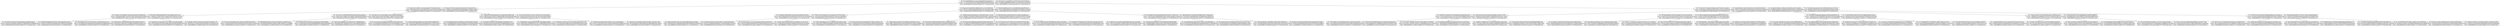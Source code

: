 digraph G{
graph [compound=true, labelloc="b"];
Nodo0[shape=none label=<<table cellspacing="0" border="0" cellborder="1"><tr><td>DPI: 30f7d2aeb64686ffa00281a79c1316c2e240afcdc9f86e88373465e3d48ecacc<br/>Correo: 6c0714d49a86793dbf39dd1d24b4fdc6254fff886eb13ae85e8fb6ad665115f7<br/>Password: 11c7747be1520048118ac2cd3fa4096b55f1ddc55a84d93b9a655e00d26ee072<br/>Nombre: df3afc3b51a8de4aa7a9c3b17fa11babd4d3a47fc90917a4971b1919eac69c5b<br/>Cuenta: a193b59e5fb6f3f4c2f74a3c59fcecc2b24e8eb277f11715706cd34db37d0a18<br/></td><td>DPI: 6c8e1db240e57153c1b0e66f8f6ae23142596de63b2281be03e07f2942fb9e4c<br/>Correo: eddd1ade70c75fe998d54036072655bacc3c172c49971b259645182d5c9c80e0<br/>Password: 18856ff8f5ee826fcdfdf86fa5aa89fb07933e4016fa21abe23214d4be559c32<br/>Nombre: 86e943a3343c8883f12322e0185c5cd013ca9241e90f91165f327dc07687385f<br/>Cuenta: a193b59e5fb6f3f4c2f74a3c59fcecc2b24e8eb277f11715706cd34db37d0a18<br/></td></tr></table>
	>];
	Nodo1[shape=none label=<<table cellspacing="0" border="0" cellborder="1"><tr><td>DPI: d5ab226555da13343ffbb77312601f1526e930346c86351f497f9ae0931a7635<br/>Correo: 9399255aae81798c4288710bd2cfa68a6388ffc621577876afb5bb91bb600018<br/>Password: bf2b23b3be62de4c370cde719c61ff4551b333ea1b2ed0d4d123233db7ad85d0<br/>Nombre: 70e73d72930bba76d439ad2888cdde42aa9e58b6a3db1134723645010054fe4b<br/>Cuenta: a193b59e5fb6f3f4c2f74a3c59fcecc2b24e8eb277f11715706cd34db37d0a18<br/></td><td>DPI: 83fe2c3c7bfcb87456b2ac82e91489baaf1cff1fa494185a99a50abed340f821<br/>Correo: 568398e0c176778bc437f9b8a3cf91ec646e6ab5aa6b15179f40ed261ccc6892<br/>Password: 430639e7eb2f1cb3d89f0d7c855e4d2e8e9b40bd8fec76cabdfde27b4adafad8<br/>Nombre: dd82bd82b4dbabe7e378e6e67f0ecf146a49a0880689717f21fdfa057ce6cdc6<br/>Cuenta: a193b59e5fb6f3f4c2f74a3c59fcecc2b24e8eb277f11715706cd34db37d0a18<br/></td></tr></table>
	>];
	Nodo0->Nodo1;
Nodo2[shape=none label=<<table cellspacing="0" border="0" cellborder="1"><tr><td>DPI: a5b433b37e176574955dddadce018eca2cdd7059a199366347fd6c3fde035b00<br/>Correo: 20a049870248a4a9abdc6f5c317f5436d44a5835dcbd19ea019368286ef18aef<br/>Password: accc85b4e6ac8ce300f0715c6a39dc3c7248891275bac817a9ef574eea3e19d9<br/>Nombre: f8385039967f1f5458361730ab31c04b1a795a9c0f8609859b8548151f4dffca<br/>Cuenta: a193b59e5fb6f3f4c2f74a3c59fcecc2b24e8eb277f11715706cd34db37d0a18<br/></td><td>DPI: 8ff1b374b963a36f94b25a996a9b0fee2d335f1b57af46f2bec944fccee4190e<br/>Correo: 03243b2851812dbabb8839d640b2374b42788a8dd6cffa5be24951571b0c17d1<br/>Password: 27969f8472e11e8d38e71a948e7ca458b48b1ca4a8c2cb0da54e6287c8a4340c<br/>Nombre: 03551396b85c5b43bc0270ba2307a4706657e7b3cc2cf7decac91ce25710f757<br/>Cuenta: a193b59e5fb6f3f4c2f74a3c59fcecc2b24e8eb277f11715706cd34db37d0a18<br/></td></tr></table>
	>];
	Nodo1->Nodo2;
Nodo3[shape=none label=<<table cellspacing="0" border="0" cellborder="1"><tr><td>DPI: 42fc6c3f80bf0345d1ce8e2437168c6344d2528e9f4ac3b4edddbadae2d43724<br/>Correo: a83bc141b1b171f4abd58b7376e1a885afd06cf63ece19be3b3ef2729e69cee1<br/>Password: e159eac9349b1bc8d35dad00316b9bde121c454f985600ff71b3eb5fd0668092<br/>Nombre: 683af04f4121cb5a362dcbd42548945ec8a504c89ab3d16c05b21ab7b07a62df<br/>Cuenta: a193b59e5fb6f3f4c2f74a3c59fcecc2b24e8eb277f11715706cd34db37d0a18<br/></td><td>DPI: 05841bdf65f768bc69f87f54bc85e550d32c22b5991c3301a1f9a341eb3ac79c<br/>Correo: a78e6bef7b1b0ed994bfb1b8c6cb157bd5144261b066fddfba597c897f4239ff<br/>Password: 09cf314ea149145d0383562c648499f4fd14a4677d4f15b31e52854ee48aedf3<br/>Nombre: cd24e30bf7e22a1a5ebce481116d6580e25040a251f4c8239faf3e2a5dd85b58<br/>Cuenta: a193b59e5fb6f3f4c2f74a3c59fcecc2b24e8eb277f11715706cd34db37d0a18<br/></td></tr></table>
	>];
	Nodo2->Nodo3;
Nodo4[shape=none label=<<table cellspacing="0" border="0" cellborder="1"><tr><td>DPI: 8f3ae42b9ab90eaa26e7d2544781ce8763aca8077443e6f903b56420622513fe<br/>Correo: c46e7444bbd8467eb404a6749c3be16854f1134d5e920d37d0abdd4a2f5ebc28<br/>Password: 9e5e05ef08ce190acaeefb294248031e43aba6284a64da32f7ccbf044ab9e4d4<br/>Nombre: 9ca3e20d20064c36757cfc48801de495503e0a83e036d61520f249890311e4e5<br/>Cuenta: a193b59e5fb6f3f4c2f74a3c59fcecc2b24e8eb277f11715706cd34db37d0a18<br/></td><td>DPI: 68b24f6579d5677e7b4330ade0bf43e66d1fbb1ff0a5200dbbd061c540eb51e3<br/>Correo: 9eecf4b801d8b287d3e8a74b60861abfbd6a542083cbd3bf90798b4a9cf7709a<br/>Password: dd27bc0daa97ca2b082ed2d3977ece7df30bc1db709b9abe2b8eac5902e7e225<br/>Nombre: 8fe60479b0a3ee7466b1c9e11a06ab4ff62f0e409f20c282d71d61e5eb054e43<br/>Cuenta: a193b59e5fb6f3f4c2f74a3c59fcecc2b24e8eb277f11715706cd34db37d0a18<br/></td></tr></table>
	>];
	Nodo2->Nodo4;
Nodo5[shape=none label=<<table cellspacing="0" border="0" cellborder="1"><tr><td>DPI: 38342695a81d733725558ababb5fa76b7e729943f712315a1ef55042a6a369ff<br/>Correo: 92f33b0522fa42b7999453b62b1e1691db144c62d0b16bfe0d504e9ebbb8d01c<br/>Password: ff91af13b6f28e016516e1f262d13d2881c68235473aa180e74ddccf39e6136d<br/>Nombre: 593e1af32f0d14558561b0a07cf0e9980b6affbe8cf4b9657d949aafb5354c5f<br/>Cuenta: a193b59e5fb6f3f4c2f74a3c59fcecc2b24e8eb277f11715706cd34db37d0a18<br/></td><td>DPI: 8eeae9630467c75f05ecfe716e4dcb0a1ae44f1bd746195a28c3f91fac31138b<br/>Correo: 7ef255aff09ccabf7092a2e637fda2422e34ab335f8b27a4b3889801fc9c72a5<br/>Password: f9f7ad5d11ae1317b56a8c3dc12d6a8c2fdab65f33c70a17c5bf4183922134f7<br/>Nombre: 8d0ddc2e6f6cd08a1113b2e69ddf4c8c1ac28a1dbf22f9d43d72fb59a2fef10d<br/>Cuenta: a193b59e5fb6f3f4c2f74a3c59fcecc2b24e8eb277f11715706cd34db37d0a18<br/></td></tr></table>
	>];
	Nodo2->Nodo5;
Nodo6[shape=none label=<<table cellspacing="0" border="0" cellborder="1"><tr><td>DPI: 222a87e5ab51f4a71849cadf5bff0fb1f0f4b3cdddc905338003124a588e10c7<br/>Correo: 7e835772f4a11c78db0c650e1e2ae632c90a30cbc35f230cb8df54964ba305f0<br/>Password: 3e04be435363ece9ad89302acbb5114090ed7c79bd5c086e248247dd99b8e31a<br/>Nombre: f9b8436d70611ac7d8ff39caa1780aff58ff5266169a8b925b9ef53b00b73b16<br/>Cuenta: a193b59e5fb6f3f4c2f74a3c59fcecc2b24e8eb277f11715706cd34db37d0a18<br/></td><td>DPI: 32580170631c91bc2341ed43cf72fabcee79872d217f423b43bc6542bd9b84fd<br/>Correo: b7ba93f5f8747aec71b51ef5a7efdf4e84ae4708bc4b483c08d1d3d8ec698527<br/>Password: dfe697103648544742d832c8db79294fbc7124f45fd72263814c7d561c660f80<br/>Nombre: fd37f6212bb012950da30f71ad05e8daff7adc60909a5372e3ef9db21a32f980<br/>Cuenta: a193b59e5fb6f3f4c2f74a3c59fcecc2b24e8eb277f11715706cd34db37d0a18<br/></td></tr></table>
	>];
	Nodo1->Nodo6;
Nodo7[shape=none label=<<table cellspacing="0" border="0" cellborder="1"><tr><td>DPI: 24bae93cccee28da42cdfd867452d3a700304c08a1a658665badeb6818595f54<br/>Correo: 0a112d2677b124e63763de24ed6814a3f92d741540be4b28575adec1ae3b0dae<br/>Password: 705c98df3923eb5f0b7bc9097e3c9dbbdc61f82a14242c93ac369f777d222487<br/>Nombre: d6f1638e5280559a10eb071a47de2e174f786d99c5236a755a9610fc7b7b0af9<br/>Cuenta: a193b59e5fb6f3f4c2f74a3c59fcecc2b24e8eb277f11715706cd34db37d0a18<br/></td><td>DPI: ddf99eebf9894297bdbc33031bb33a23438a259bf8e807215a89eda6d841d7ce<br/>Correo: 46eb16b65acd87ff43e810e7c35308a179cb10b0e77f40ed5e0a89712f758b48<br/>Password: 308e4065abef8786b6dc80519d30f2e12516988e57fad6ce8c3111be3099d6bb<br/>Nombre: 5e56e1478ca0d37517eb7386a819908849678312a7fdbd447220add36499d533<br/>Cuenta: a193b59e5fb6f3f4c2f74a3c59fcecc2b24e8eb277f11715706cd34db37d0a18<br/></td></tr></table>
	>];
	Nodo6->Nodo7;
Nodo8[shape=none label=<<table cellspacing="0" border="0" cellborder="1"><tr><td>DPI: ff00adab9fe159b36f26e56944bfac7ce23741f85a0f28a72f694cbde386609b<br/>Correo: 500119662937061974cf267014f2c8ad38fafbd0da4447f35c4855b6088b18ac<br/>Password: c7e62ddeddd8dacf176f49767e97f5883566f664dbb5acdbec8dc2049d87e6bf<br/>Nombre: b64d63017463e6d7fce30fbaf8b4b05992bcb2faf67a71bf1f6dbecd9916f7d8<br/>Cuenta: a193b59e5fb6f3f4c2f74a3c59fcecc2b24e8eb277f11715706cd34db37d0a18<br/></td><td>DPI: ed70f9e7d44e41cad0dca85dc1b1675923fd0a16439132c3d8998182f9ae9677<br/>Correo: 30df71d005905936ff8625f1da0047db5885b4e7926177bbb9bd839fd082a60e<br/>Password: 804afb58468b4454d7759bcb4d3b47ea42a3c27484228bfa4964e4282893312e<br/>Nombre: ded4fca43ea02aee9e1df48df836a8931af712a9c6619823be165bc10bfc174e<br/>Cuenta: a193b59e5fb6f3f4c2f74a3c59fcecc2b24e8eb277f11715706cd34db37d0a18<br/></td></tr></table>
	>];
	Nodo6->Nodo8;
Nodo9[shape=none label=<<table cellspacing="0" border="0" cellborder="1"><tr><td>DPI: d80cc1fc2c1947fe124f3360359d818dc69c993b61fa07f7b957dd66a25472e6<br/>Correo: f5210e5a0d4ed93fa227f29df84d6a45e780e5f531ab2f0e075640ea78f18e34<br/>Password: 01758149eb60b9f26eae183f92d9ae70cbcf7b2567bd19496f8a0fee778714c8<br/>Nombre: 69444790578b416124c88bf4ac540ee0b8371ac7c9037c647bf49583e5385661<br/>Cuenta: a193b59e5fb6f3f4c2f74a3c59fcecc2b24e8eb277f11715706cd34db37d0a18<br/></td><td>DPI: 1b4da8905c0e0e9f714ba250d9dcac0841e4ad92d8813483192adb486bb41961<br/>Correo: 43fbe7e7bd0858ffdc686cff8c39c5cdca1232e5e7406974567fd90bf73c402c<br/>Password: aea9709246137a78906c9d2536b71490de86b28ba34d1107566791e30e32236c<br/>Nombre: aca6b4fa475bfa85788aa98ca7effef391909fc383492d5215c0e27427636240<br/>Cuenta: a193b59e5fb6f3f4c2f74a3c59fcecc2b24e8eb277f11715706cd34db37d0a18<br/></td></tr></table>
	>];
	Nodo6->Nodo9;
Nodo10[shape=none label=<<table cellspacing="0" border="0" cellborder="1"><tr><td>DPI: 73fedabad1ac956f10b382618a5ec4c6f712597e9e795abc868955b9c5792942<br/>Correo: 11b2dd95513baca458cd4bc6959a5ebeaa97c44fdfbc55623118658bb2d46a47<br/>Password: 6db924a8307ae27e1530265a763245969633ddfb2a106cc96ffaa40cbdd5fa80<br/>Nombre: c898e802fa0886ded2050de15e1aeeb979be463a63ba658d771b932640261728<br/>Cuenta: a193b59e5fb6f3f4c2f74a3c59fcecc2b24e8eb277f11715706cd34db37d0a18<br/></td><td>DPI: 1f7700c79c2d9e0c82f1ef8a37a0a04055caeabf91c230418e63c92bc0069b6d<br/>Correo: 983c64de7f77a97c63d4a2cd51c515b67c713f754fb013217403e364166a3456<br/>Password: 0e2de00d578f54aa042f33b61c35ec7e5ffac2793a0a08d0813fa875fd940a00<br/>Nombre: 013504b48597fc03027f8a320af50adb7120d828112aabaa2bfdf01787ee9f57<br/>Cuenta: a193b59e5fb6f3f4c2f74a3c59fcecc2b24e8eb277f11715706cd34db37d0a18<br/></td></tr></table>
	>];
	Nodo1->Nodo10;
Nodo11[shape=none label=<<table cellspacing="0" border="0" cellborder="1"><tr><td>DPI: 883cdb19fb64e694c8ba50e50a43bff2d26761476a69a06078dede7dc9b64596<br/>Correo: 01555b0358e419ef5e091c2b929ad6804b9432280ee26ab3e602c8104ad26461<br/>Password: b21b8888fdf26e67008754a2bc1e45c89483da2715aa762044b6b102368a3220<br/>Nombre: b886b8c298885a000118ffefd6ab3e9da7048f948ba2b2e55f137889d9cf8727<br/>Cuenta: a193b59e5fb6f3f4c2f74a3c59fcecc2b24e8eb277f11715706cd34db37d0a18<br/></td><td>DPI: a39e8396436b6eddf524563e27f8bc5e9ffc0e8fbb705ab6f5fdbeafb127f291<br/>Correo: 4027f14586617c1ad4b87de0e1a3d20fed9dad911d5e59482f781f10de1ec7a5<br/>Password: 6f0a1f094598c43e7ec23cb784e03a5297c502abdfc6fa1e9f396f74ca190d14<br/>Nombre: 6af35f4b45a7fcb388584973df2a017c996bc677afb64402f69bc082edabd92b<br/>Cuenta: a193b59e5fb6f3f4c2f74a3c59fcecc2b24e8eb277f11715706cd34db37d0a18<br/></td></tr></table>
	>];
	Nodo10->Nodo11;
Nodo12[shape=none label=<<table cellspacing="0" border="0" cellborder="1"><tr><td>DPI: 296c0fe9e29b8b50cca5ab296d2dd38afc861af5b973d9dda906428e20984a80<br/>Correo: 4794d98b925c3179f5298e09b8f9c8c08ec625a7d0cfae31bff5deaf23446bb8<br/>Password: 662d0a31abf1f222adaba8f04a759ec751b0717429d823df9dec81053f487343<br/>Nombre: dfcd5047de55e19fb40d873fc97119b93a1de6703fb57d66c30242df147cead3<br/>Cuenta: a193b59e5fb6f3f4c2f74a3c59fcecc2b24e8eb277f11715706cd34db37d0a18<br/></td><td>DPI: 515ab669670a1730646fbaf7d332f07583bb33c30b6cbcd01b669af67877b889<br/>Correo: d032e105bf6a535132cd0791b21cd07345419f5b55bcf6b44ce20ed440712e5c<br/>Password: ce720f27698cbbaf6a2108ff9d25c29d1e20e9b48920b9c492dcd6761ea16fce<br/>Nombre: be2cae14e5422d4207a8d18dcf1d8ce8953a31eb11d2ee83fa2a45947d59f6d7<br/>Cuenta: a193b59e5fb6f3f4c2f74a3c59fcecc2b24e8eb277f11715706cd34db37d0a18<br/></td></tr></table>
	>];
	Nodo10->Nodo12;
Nodo13[shape=none label=<<table cellspacing="0" border="0" cellborder="1"><tr><td>DPI: f38ea06b25eb057cfcfccfbad39234dc2861f67b012c30c1aeaa3d432b4d63e7<br/>Correo: 20caa8445655e8f7bdea45a4c2953376e54d1767c2d418210bbec88f99a29260<br/>Password: f05516115105ec34f1b0cc7407074e549fe4d5483b06cebd4ac07ed4df1a313f<br/>Nombre: d8e211cb74399d21053c40c8883d2a03ee9e71852a3a3cb2d7e8b4298bd69159<br/>Cuenta: a193b59e5fb6f3f4c2f74a3c59fcecc2b24e8eb277f11715706cd34db37d0a18<br/></td><td>DPI: af482e31623b1025719cda63485723dee662a9e18ff57126976333a9c5756fa8<br/>Correo: df8405ca0f51cb4a8fc6b23f6a338d5cb37da0776f5da16ca18e29e9b129d788<br/>Password: 4b41055b0bae9c902531d05bd456b426cba0763dfdd4309ff4746740418636a4<br/>Nombre: b9d77d8e47c63bd120ccd3521a943d6b160989de8c34a76b9c8410cde560ce90<br/>Cuenta: a193b59e5fb6f3f4c2f74a3c59fcecc2b24e8eb277f11715706cd34db37d0a18<br/></td></tr></table>
	>];
	Nodo10->Nodo13;
Nodo14[shape=none label=<<table cellspacing="0" border="0" cellborder="1"><tr><td>DPI: b68cec39c5cb6ab4a3fb6b09bc2ed9f8939fea763911c4212028d80920fbe82f<br/>Correo: 6096b5f3247e24f386c726aafa5366b32ceff7a76c5973fca6c43ed34b03c6da<br/>Password: 53fb21121bcddcbdcd8492bde78c5382bf2dda34001aabcb12fe7126c03a95c0<br/>Nombre: 9515cfa047125a9f6e4543ff4638f987065ab0d1ae2e1a0e6ca4fff0f2c36068<br/>Cuenta: a193b59e5fb6f3f4c2f74a3c59fcecc2b24e8eb277f11715706cd34db37d0a18<br/></td><td>DPI: 9b6ad80f01a698f96f3da0e8283a1a53674d4f6d8b5639d6e0fa6f8f6a891ddc<br/>Correo: 3c67e9073d88546a4bdeb43a14ac41c9c8a61087bd81e6e8ee947a34b9651181<br/>Password: bb2dc76c249c8210a80cf3cc5e79749f4b48b84c78e1e0c6663b517c5d06b0be<br/>Nombre: 12ea8a2794867fa9900db08a5c05f3c29ab543155a752079fac5acb426709bd3<br/>Cuenta: a193b59e5fb6f3f4c2f74a3c59fcecc2b24e8eb277f11715706cd34db37d0a18<br/></td></tr></table>
	>];
	Nodo0->Nodo14;
Nodo15[shape=none label=<<table cellspacing="0" border="0" cellborder="1"><tr><td>DPI: b8765d955d417f14f438f6faa83752ab57f3bc7ee7c066f56949b103becff97b<br/>Correo: 516728838de9790898c341f559010d91f9a8b5f697e4506ad7651f7d53345cd6<br/>Password: 66897344899285d8cf4dde5258f26061940393119f573fc254d8723ae803a468<br/>Nombre: c0f1f343e790f6ea067e21ba2a7adea56c2dd7c1f5d7f33570107827ba201665<br/>Cuenta: a193b59e5fb6f3f4c2f74a3c59fcecc2b24e8eb277f11715706cd34db37d0a18<br/></td><td>DPI: 67939a947326d1a477095481b9a0e0e1021c2c0843ba7f9d610bf0fa70ded52a<br/>Correo: 1cc5c5914c7756c89a0b99e02a47191e3ba866ab501a3e217ac71a3430c0c050<br/>Password: 7da3764ad09e0c78ca93456d4c5b9ca8368c5a87130e1356037b94aba869f447<br/>Nombre: 559670b8ea459468f4c87ad8b14d8c5dc72e2c82ad29e87e05b30aef013d2105<br/>Cuenta: a193b59e5fb6f3f4c2f74a3c59fcecc2b24e8eb277f11715706cd34db37d0a18<br/></td></tr></table>
	>];
	Nodo14->Nodo15;
Nodo16[shape=none label=<<table cellspacing="0" border="0" cellborder="1"><tr><td>DPI: 2e2f5d04c38972a88012c464f772007879c82c75ff08e59728561cc396d14f59<br/>Correo: 860d5da13cb269b8514fcaa8d07fda192288da230694f8286dced5ada01b9e6d<br/>Password: 5e8d3056ae1804707dcd3bc2fb044626256ba5fbec16cbf86d2f4ce2505088cc<br/>Nombre: 2827673fdf45aeef1c549c9f0234ceb40f45e521dc227ad773c434e026622364<br/>Cuenta: a193b59e5fb6f3f4c2f74a3c59fcecc2b24e8eb277f11715706cd34db37d0a18<br/></td><td>DPI: 612c7b8810df7075853b9ec7825d7cf6c37bf30017761d5fe55368776e242fb7<br/>Correo: b7079b3b8d48c8eab2f21e092d4f8272059a97dccee212041ba0b8d26fc0066b<br/>Password: 0d162b72711465d56aede4228ed981893111d74b57f262c9fd55174f147d1944<br/>Nombre: e9150e8b80a8ecef484b395a75a0788d8d2147364bfe3e90305dbbc0b43085e9<br/>Cuenta: a193b59e5fb6f3f4c2f74a3c59fcecc2b24e8eb277f11715706cd34db37d0a18<br/></td></tr></table>
	>];
	Nodo15->Nodo16;
Nodo17[shape=none label=<<table cellspacing="0" border="0" cellborder="1"><tr><td>DPI: 6445339dacefd73b9777c1b7c7976e573fb43000ef755690b011e45f60435560<br/>Correo: 5a4aa57951052e6906a43a80502362c949685e5a5b65f45d0a0083445c7d0105<br/>Password: dfe5cd2b2c99bb205c6396f3250f97562c7bc466c84eac99d2e9a1ce285c3b5a<br/>Nombre: 13e5b1fca3692d9345abec0738bec704c0bbb592e6ee1aec96b1d594d4aa7a48<br/>Cuenta: a193b59e5fb6f3f4c2f74a3c59fcecc2b24e8eb277f11715706cd34db37d0a18<br/></td><td>DPI: c7449a45f375ca003658ccddeef8194878c3cdc3b29bdbb4116751275c32018d<br/>Correo: d0e12961124860e105d12ac487f4706c2245ab2d4638ad27384565e40eca1c66<br/>Password: 27902896c9f5a4e2cd29b6a493253369993335155333d48c360d76a5c59f00dd<br/>Nombre: 3ecff756cbdbee9b87d21f76639cc39c505060bd94636c39aa822a24a32db4ed<br/>Cuenta: a193b59e5fb6f3f4c2f74a3c59fcecc2b24e8eb277f11715706cd34db37d0a18<br/></td></tr></table>
	>];
	Nodo15->Nodo17;
Nodo18[shape=none label=<<table cellspacing="0" border="0" cellborder="1"><tr><td>DPI: 2e79ed0c2df035da0f9edc17005a17d75dc6f57f010ddf51d0cd900161742469<br/>Correo: b92f7675c264d5faffefbdabab0357b1b39bffe22d191467a2d6c388528fbdba<br/>Password: 929a526a28927e59360e391ec5686668dd724d6e9360d7839d406c23ee86c570<br/>Nombre: 4df97652d835aeec927896d20e9b6e6f9a47ac9fc29d7790a7739e7d4c1577d7<br/>Cuenta: a193b59e5fb6f3f4c2f74a3c59fcecc2b24e8eb277f11715706cd34db37d0a18<br/></td><td>DPI: 39bc96a7aace3800a3d7e56437a6138b85f685072569650e71cb990cde374e35<br/>Correo: cd1f6afcabd5aa90327925843d569ffa7ce8573c41f0f2b2dc6ad0920c527cd7<br/>Password: 819a1bf61c3b29adab54cbec36293ccb8d695775980216697afa1d3fd802fbfd<br/>Nombre: 18e0382984b77f792376e7b43e1bdff1ee700dff6f8dcd39b1d35f3a9ed31e4b<br/>Cuenta: a193b59e5fb6f3f4c2f74a3c59fcecc2b24e8eb277f11715706cd34db37d0a18<br/></td></tr></table>
	>];
	Nodo15->Nodo18;
Nodo19[shape=none label=<<table cellspacing="0" border="0" cellborder="1"><tr><td>DPI: 7bed8f6889131f92978c8ce612f340c181305a600aeef00372eb1e3c13421aeb<br/>Correo: 46a0da5630389e5c8d7990fa60c986c117f63cc19657f168df075c71e8c95fad<br/>Password: e09ab9fdc2c1f3a33fedc6e1b1dbdb8168e496e982dbe5650172faf95ea04e28<br/>Nombre: 95869f609174945d186f0cd1f47b0d5fcd44c8aa86418070b5ca54860e53267c<br/>Cuenta: a193b59e5fb6f3f4c2f74a3c59fcecc2b24e8eb277f11715706cd34db37d0a18<br/></td><td>DPI: f09900e36edcf8e8272055633fc059108ea1805734a84be1eec6c0f8e6ac4721<br/>Correo: d694166d74ca1fbfaa066d01bba6342ba2154219266cb15d3b9dfba6460f47d2<br/>Password: 6ad2afcedb70e2e6d85a429d8a9f18f1aca75073914d5e28aae821751b95e4f6<br/>Nombre: dc40993646d5095b08290ac76dee2e2dd7af93f8d679ee771b11e847c6a12fb9<br/>Cuenta: a193b59e5fb6f3f4c2f74a3c59fcecc2b24e8eb277f11715706cd34db37d0a18<br/></td></tr></table>
	>];
	Nodo14->Nodo19;
Nodo20[shape=none label=<<table cellspacing="0" border="0" cellborder="1"><tr><td>DPI: 730ff51bc28da9c7c1ba062f41b4c6fac1d569f93792e0b838ea39507c32aea9<br/>Correo: 40f3a0475f483a3638adfa5b972110a2852878532300fa91b96f092a7b0a0c9f<br/>Password: 96ff5721ee492b1ff7751942a1bad0b7a6480606a7fc47c2623e6192ca8d04f5<br/>Nombre: bdfbb3f5a6ab48d2ab50988158fcc74a914f35527976d2ec01f99a058e6add9f<br/>Cuenta: a193b59e5fb6f3f4c2f74a3c59fcecc2b24e8eb277f11715706cd34db37d0a18<br/></td><td>DPI: bbd724ffa3c86b225f28d308ea9e9f60d8fc67f2db77bc3d33eb0b44b1324e27<br/>Correo: 7b9c355451612ac34b8437bec01db5c76303de5043b78ff31e8eed0c2f508a52<br/>Password: 56a32b8ca04d9178b8f50383e56d2e084c7a6a96eb3d47bb986f02d6e754ed32<br/>Nombre: 014d93fdc726cf2450728a4b4448d57d671f36a660194672e4b788951c13de87<br/>Cuenta: a193b59e5fb6f3f4c2f74a3c59fcecc2b24e8eb277f11715706cd34db37d0a18<br/></td></tr></table>
	>];
	Nodo19->Nodo20;
Nodo21[shape=none label=<<table cellspacing="0" border="0" cellborder="1"><tr><td>DPI: cfe66de0f2ea02849abc6f84deb02af5bd664965ecb5ff959a9294b9dd916e9d<br/>Correo: d87c1365e0cc8515e0366356ef0839e38d0ce8f1c56586d107e8dc43f2ab7333<br/>Password: 3eaa1f68bb330c256aa8ff8a78fe66e07f675c8e8c6ac2015dc670e859e69e15<br/>Nombre: a78ccbf93a2dbd727b14b171d143ed63e69e2c5f836415b799bf9fa90c831ff0<br/>Cuenta: a193b59e5fb6f3f4c2f74a3c59fcecc2b24e8eb277f11715706cd34db37d0a18<br/></td><td>DPI: da748437f58de33273021392a0a986cb7e8a25580b9dfbc78d5436bead97fe51<br/>Correo: 8a77179e61e44222b05d177e445a3b3d37eed2776c76f58754707b31e0ff65e3<br/>Password: 43508dcc8b4f7e37c87233c1d1b64e3a5f087208d1bab5e1e29508ff16bd87e1<br/>Nombre: 5e2ef8b159fcdcee0e060547f0091b089a8fed87c46c3e21f172cd7da1e2106d<br/>Cuenta: a193b59e5fb6f3f4c2f74a3c59fcecc2b24e8eb277f11715706cd34db37d0a18<br/></td></tr></table>
	>];
	Nodo19->Nodo21;
Nodo22[shape=none label=<<table cellspacing="0" border="0" cellborder="1"><tr><td>DPI: e6dfc10548e3a9d3623280c5832fb49b868094aeaee1c494ee31288bfa3592aa<br/>Correo: 832d741d7a0a22b92d0aeef2313c302385f8657998f708041d7376017f001953<br/>Password: ca3321c7788abe421d831e5459fec7dbd20c93abc10d09c38975cbb45e70404f<br/>Nombre: f17e7f36358ce76d7f7afb62fb2649f358c8be52838fec1b5ffd9d17d23135d7<br/>Cuenta: a193b59e5fb6f3f4c2f74a3c59fcecc2b24e8eb277f11715706cd34db37d0a18<br/></td><td>DPI: 493e43968ba81bd0efbb0d2ab5223d6502db247fd82a12b545fed7fc6d791008<br/>Correo: 6dd229bad27b1c7c030dfe85eaaecd21e0e05d651e22af6e0e991e0e0315a734<br/>Password: 2fe59c426a776a8fa37bac955283da9056519e631f8c6d343fefd35bf314196f<br/>Nombre: 23823fcc90e8014e7b82d239fe91d4de40831c2e93aa4954f67110d35d1161b5<br/>Cuenta: a193b59e5fb6f3f4c2f74a3c59fcecc2b24e8eb277f11715706cd34db37d0a18<br/></td></tr></table>
	>];
	Nodo19->Nodo22;
Nodo23[shape=none label=<<table cellspacing="0" border="0" cellborder="1"><tr><td>DPI: 89aa3d6434bfe129d4b3c3be1d338a2b839818e3ce66759ed75c23008c2391a0<br/>Correo: 79cec9958431ceaf797aeb893deb887e97f0d4572c48e8ce24175192b2d10c65<br/>Password: ac8fecbe4022ee3a4dbf9b6f4a96b28eadb52f13cddb432cc9db99b7c21efcd0<br/>Nombre: aa51e7ca43f49d3702ee287d4093da9745fee4a730a16881bf648ad0bfb73a5d<br/>Cuenta: a193b59e5fb6f3f4c2f74a3c59fcecc2b24e8eb277f11715706cd34db37d0a18<br/></td><td>DPI: 7632f8474bc2e50b2e759c87c826b5a8fb409484bd0e4aa6197e29a2be97dc92<br/>Correo: fa9f75dd5c04621fa719d3ebfd5eca77f47e9fe8971df2a4777ba49638997e60<br/>Password: 76407f1ff5dc2922660d5ffdac58bf9bc350ce29f89e93d46b78af5cfdc2c2cd<br/>Nombre: b9ab7acef7772771884674992baf4bc4224438fbe97126e5592b4992f4fb14fa<br/>Cuenta: a193b59e5fb6f3f4c2f74a3c59fcecc2b24e8eb277f11715706cd34db37d0a18<br/></td></tr></table>
	>];
	Nodo14->Nodo23;
Nodo24[shape=none label=<<table cellspacing="0" border="0" cellborder="1"><tr><td>DPI: 04736efed11b3377b1a1b483b5c15d8f11f6d85682a673e8a242e22da0a85482<br/>Correo: ae08f528759b285af9496349208b9b4fb088e6eb0446b4acb8e7cae7443448d2<br/>Password: 2a0401a0ce3e7b47a8b41ce11e680e81ae86431245a7c1d697ddf9077b6474de<br/>Nombre: aac174c17febc949fce30043c03dd12eaecee3f40018498351151b97917078be<br/>Cuenta: a193b59e5fb6f3f4c2f74a3c59fcecc2b24e8eb277f11715706cd34db37d0a18<br/></td><td>DPI: 78d5a4e6be34b1a4a5507066d36a32f99cd39cd9b03e9aee5f24d086de05e3f9<br/>Correo: d20a8584b7ddf5943632fb4351da1ea947a89463d69cb65cff923fecaf48f6ea<br/>Password: d2ea8b6bae93e636301785de74375e6c71194cdc1cde4c9eb47cdd9c907800c3<br/>Nombre: 988ab8b5fef4fffb28a00695d68ad04aef83dc09f1a578dc3f40845a8fe63528<br/>Cuenta: a193b59e5fb6f3f4c2f74a3c59fcecc2b24e8eb277f11715706cd34db37d0a18<br/></td></tr></table>
	>];
	Nodo23->Nodo24;
Nodo25[shape=none label=<<table cellspacing="0" border="0" cellborder="1"><tr><td>DPI: 3aacc5eebf4eb5604feb7f189ef0cbe128d176d7ab47194d4cfdf9f02c8d49ef<br/>Correo: d3da7f854334987280f759d8ccb23b5b7a3220b82e2539e347d265d9eff41028<br/>Password: 7d0304fe343f1e233d54969f27fb418cf864f61953f9ce4ed922c1dc862106f0<br/>Nombre: d6670ca56c3ad0d8df04f7bb206f6200ca3a288504de79e97242e72a18f75bb4<br/>Cuenta: a193b59e5fb6f3f4c2f74a3c59fcecc2b24e8eb277f11715706cd34db37d0a18<br/></td><td>DPI: 49de7101bf1165ccbe27291da43b0f815d6aa88e22507bddc51abe1146b50135<br/>Correo: 0b260b498b85667f0bb7e9b70dd26df5d1eb5b5bb0824c97c299b8a77c7f6877<br/>Password: 091940cd2565f4026106104ae5dfb3bb765ecade810cd9a9d89e28e1a56dfe13<br/>Nombre: b9bcb20492c68f348133cad5a4bed9b66e8ddcdd60edefc5db728d71bf98c1b0<br/>Cuenta: a193b59e5fb6f3f4c2f74a3c59fcecc2b24e8eb277f11715706cd34db37d0a18<br/></td></tr></table>
	>];
	Nodo23->Nodo25;
Nodo26[shape=none label=<<table cellspacing="0" border="0" cellborder="1"><tr><td>DPI: 3684f4dca1681df680d43c7283800dffb36e7df84403196907db59fafd53775f<br/>Correo: 1f7d18895863c62e8a19af368b6a1fbead7f0c0c5874b4054c1fc5469f4f2fd6<br/>Password: efd2f7c48b18bc645f3c7e2da14aca0e3215fd6f12e85e077efe9975a3a27c20<br/>Nombre: 1a23f3763048f95678caaf39d566fec4a7b338a482092b40a4b20c2a585e06fe<br/>Cuenta: a193b59e5fb6f3f4c2f74a3c59fcecc2b24e8eb277f11715706cd34db37d0a18<br/></td><td>DPI: bdbcc2a38321b1d69a7b78caa615660d0e44fd8201a881d8bacd40d4e79f56c4<br/>Correo: 6c6b36521e561736d8980c5df19f23c40cd26ec9cb80c9b82252376239bdf19c<br/>Password: de334f52d79689559b629686234efa34edaea1367dfa7e98b1b4fb138d6997cc<br/>Nombre: 52c74c0ee6e9637c0c52be6b42cc98eaec383264514c1d51740697fcafdf1b63<br/>Cuenta: a193b59e5fb6f3f4c2f74a3c59fcecc2b24e8eb277f11715706cd34db37d0a18<br/></td></tr></table>
	>];
	Nodo23->Nodo26;
Nodo27[shape=none label=<<table cellspacing="0" border="0" cellborder="1"><tr><td>DPI: 5f6397146c40cb9c1758f7ba338193d826ab49c73a9363ea562d1e57190d972c<br/>Correo: 1cc5a66c9473a71d2bafe82057bf7e6863dacb6d21173f194a072849fe948419<br/>Password: b5c8410e4f44adc773b998b2d30629cea74eeb1835703c22e229152497cb487a<br/>Nombre: e6131527fad5e49f76d4013edb0dcf539aea61ca4001f62b65ac60dee90c319d<br/>Cuenta: a193b59e5fb6f3f4c2f74a3c59fcecc2b24e8eb277f11715706cd34db37d0a18<br/></td><td>DPI: 44b7b6efbfb1b9848ac23e38a2d2ef6ed8dcd7b2c067c539f8db29b343669814<br/>Correo: 44298e46a709b25614395c103ba5c8c7f25e4b759cd0cbc62ded351024de3214<br/>Password: 08f5177b1267ae423888f1b43cb3bdf97e0874cd51b7fb2e70c34345ad490bd3<br/>Nombre: 23741444922b12982824e11cd3333a00259034ea2f3d434b4c69145cf166faf5<br/>Cuenta: a193b59e5fb6f3f4c2f74a3c59fcecc2b24e8eb277f11715706cd34db37d0a18<br/></td><td>DPI: 0e3a5849a4f1b50f656c41756b6fa106261eb8f7d0f3412305b7bbcbc5fe8bc2<br/>Correo: a6e8c06f28e54539458233900316ebe0763845ad93a85981aa42c5919d92916d<br/>Password: ba1f9b5aeae26b878691c7e80e6897f9d2139d0a1381b3881cc7b8b45bce0da0<br/>Nombre: abd984fb7ce86304f9780e40fd484ddfa21da393b5143912f31e8ab28e4c9d19<br/>Cuenta: a193b59e5fb6f3f4c2f74a3c59fcecc2b24e8eb277f11715706cd34db37d0a18<br/></td><td>DPI: ed707634d6a9b7295a1b1d4b62814425e7a66b49d50189bd220ae33196be14e8<br/>Correo: 46c636ad1033df3fbd839a3f7cfcc2b7d57f108223269f2134fce1c915c346c4<br/>Password: b0330c89d2a78842dd71e587d3eebe1b53f9333f5b0181902b6622ce7de9b387<br/>Nombre: a795809b925d76ecd75f1ea357ea3330f5633da5f843530052dafb27eb087c37<br/>Cuenta: a193b59e5fb6f3f4c2f74a3c59fcecc2b24e8eb277f11715706cd34db37d0a18<br/></td></tr></table>
	>];
	Nodo0->Nodo27;
Nodo28[shape=none label=<<table cellspacing="0" border="0" cellborder="1"><tr><td>DPI: 65e6bd6d6fb0474a4379d0fa67c0c3eb5328462eb02edf2a6692def80e15dd6c<br/>Correo: 20823b22222a40cbb94aaa3257459126fb980d8563a0a0a09591968ef7b1b194<br/>Password: ca611639c25eebb1f67a6d2c70271804119072358523acf90fbdac3e68b361cc<br/>Nombre: c297b705316e28325518a2fa95c905ca7468a4025d7a4d1f64ffa545a2e26a5b<br/>Cuenta: a193b59e5fb6f3f4c2f74a3c59fcecc2b24e8eb277f11715706cd34db37d0a18<br/></td><td>DPI: 01cb445bc64c1f924bba3ed14190f1ab41081ea64f6d74a71ecb91775b40af63<br/>Correo: b2a8aed1d2433ce91a3196594a39f57059846268feeeeeb58973851521c32a78<br/>Password: 54e9fe812002cc366d12490558aa72ec9990da49470e3028182efc177adf7db1<br/>Nombre: 7d1e2b38f2e25b75c899b1ed902ce758aa09969a399c2c95b7c24f08218339a0<br/>Cuenta: a193b59e5fb6f3f4c2f74a3c59fcecc2b24e8eb277f11715706cd34db37d0a18<br/></td></tr></table>
	>];
	Nodo27->Nodo28;
Nodo29[shape=none label=<<table cellspacing="0" border="0" cellborder="1"><tr><td>DPI: 0eb633bc33d8b5732a7d043ad6cf42dadaed5eb5711ef8c8af1756b23ac630f1<br/>Correo: 71023530391655758b5f2a02065699f125308c32d864a6d14528bc46829c02a8<br/>Password: 627576b96afd2d8b41e826e0e8d64f333f241ed7cfd015fc40b4ed1fbceaa115<br/>Nombre: 2fa2d902bb3a799518c6ae050c218110c0e65e4f007d261f4ce884e9d53383b2<br/>Cuenta: a193b59e5fb6f3f4c2f74a3c59fcecc2b24e8eb277f11715706cd34db37d0a18<br/></td><td>DPI: 5555fc347b677406478fb996e6ae24a3d27a07e36e35eaf24f7808eb2d0d51ac<br/>Correo: c66194d78d7480c76629123c087ffb9b7cbe02f9be553b0f0c45d42b24663525<br/>Password: bbb501c9ff56b59adbaf513388fa0bf5fe3a16333e02223a02f849551e77db04<br/>Nombre: 0211354daf8be96f77d112c397bc40d45fa584ba5828cd521aa2072ef703d13d<br/>Cuenta: a193b59e5fb6f3f4c2f74a3c59fcecc2b24e8eb277f11715706cd34db37d0a18<br/></td></tr></table>
	>];
	Nodo28->Nodo29;
Nodo30[shape=none label=<<table cellspacing="0" border="0" cellborder="1"><tr><td>DPI: 705d2c1239662b24289f35360b78c1285437d405de7d68bd797cd3bdce85f205<br/>Correo: a2716c5d13c177e4ff1bed5210eed6a7b371a888ce9448f22d19e71fc6365c93<br/>Password: a9570e1fbae117c075f6901129ce5a3471774f23ab89c0e38035404177635a89<br/>Nombre: 89eaa6c3add7bed81a7474cde8c6c1919fd44eb4035ffe6ea4aa4efcf2256286<br/>Cuenta: a193b59e5fb6f3f4c2f74a3c59fcecc2b24e8eb277f11715706cd34db37d0a18<br/></td><td>DPI: d647ec868a97dd78be4e0ff57266614e5dabad0e56dc47f07c241135dcdbd1de<br/>Correo: 1674b0644f6ba647a8bdd5ae6da4d9689fb24e019102397b7fd9ef82754ef32a<br/>Password: 76e9fe5d4c8f38423919699fd6ccfc8619c9b973232231a7f2bc934c00625be5<br/>Nombre: c39c7c445f01f4762cf0785e79189cf81fbe39ec210e163e4b9e7e7b6af5ccc3<br/>Cuenta: a193b59e5fb6f3f4c2f74a3c59fcecc2b24e8eb277f11715706cd34db37d0a18<br/></td></tr></table>
	>];
	Nodo28->Nodo30;
Nodo31[shape=none label=<<table cellspacing="0" border="0" cellborder="1"><tr><td>DPI: 1ba54b69b1c2068d5809a75a9f787e760a60fe7802c989d923d234fe9c03a903<br/>Correo: f2384e9754117f368fba505307a179881e6e47943b8c903be4c0dfe249d149f3<br/>Password: 1cd91a56b122d048375df8c7f3994e66a87e58ea0fb2ef04a3be8869729c9c0c<br/>Nombre: 8cacbe4282fac0740fe4e3ac40b74ebd3ca1dd966ff464b11f8b9437425552c5<br/>Cuenta: a193b59e5fb6f3f4c2f74a3c59fcecc2b24e8eb277f11715706cd34db37d0a18<br/></td><td>DPI: dd2991ec2853e5b2a4f2d5395eb0cd5852e5faafe95d69f64ee8480966325bee<br/>Correo: 7472dc4f9541b2449630412b3315bfacd761619eb728498efd7449e9d318429d<br/>Password: b1d6984d58fe91758796449ce15773cdbc295edc136c76619ac786eb67754656<br/>Nombre: b81a9cb860673862e0cd661e973f75f27c1931d2387fda845ae43e5fa9374fb5<br/>Cuenta: a193b59e5fb6f3f4c2f74a3c59fcecc2b24e8eb277f11715706cd34db37d0a18<br/></td></tr></table>
	>];
	Nodo28->Nodo31;
Nodo32[shape=none label=<<table cellspacing="0" border="0" cellborder="1"><tr><td>DPI: eb3fa679aae8d3fbdfe6d1705990286e1dd3bcb52e1a49a4ce42a2c2ba28b79d<br/>Correo: c5b72a691008e7052034fe5b1c8c9a547df839bca327740352024da83c97f391<br/>Password: 9bb05b1467a7e5de53e3a6e1a458ebb07601d64c4b9cc13764db0a1e0f319c3a<br/>Nombre: 6e60c1467f681be042fa46936c9eceedcb0a347e9b21c369032494dde4ff5c39<br/>Cuenta: a193b59e5fb6f3f4c2f74a3c59fcecc2b24e8eb277f11715706cd34db37d0a18<br/></td><td>DPI: 9411de6f6ca5d7f8d23af56e2eebf3dac9eb643fc568604b189b33683fe6453a<br/>Correo: d377b761a8a7f684568451cd841b782f8d45bdbf3f1494c9ca44a2e97210dc9f<br/>Password: 1059e38cc1261bd0ba536835c9ff90e9ca30371a7021aabf210809850109fd5c<br/>Nombre: b57389ca3702f7ab77caa678c309da07d3694977877ae732ece2791d9f2b8cee<br/>Cuenta: a193b59e5fb6f3f4c2f74a3c59fcecc2b24e8eb277f11715706cd34db37d0a18<br/></td></tr></table>
	>];
	Nodo27->Nodo32;
Nodo33[shape=none label=<<table cellspacing="0" border="0" cellborder="1"><tr><td>DPI: 3aec7d8ea3b65732e6dadbf4ac3f27f575f2f1b33a7f95eacaefdf27d5549f8e<br/>Correo: 9a18e18cbb3abe5c849caa4d7ad7f863f4376683d3a35b7d1de669dc17fd800e<br/>Password: 185e62b885ee8da544b2c62e2d24154d24b3abb3154377aa1656e9457df4a290<br/>Nombre: 6893832a73f79a38dfac53b6716c758450165f84d1d821646bf053d0265ab288<br/>Cuenta: a193b59e5fb6f3f4c2f74a3c59fcecc2b24e8eb277f11715706cd34db37d0a18<br/></td><td>DPI: 9fecd457e929c55accee084e6e4755112b5313ec9d7bb055e9a44ece316f3f74<br/>Correo: 2efba356f40d7eefa478aac8ff4c3160a77b059b655daed70fa8acca8bd2fd10<br/>Password: a807ae07c33db4b00451be49b864fbd9a5cd5185122da6aaf5dd0220d3bd0795<br/>Nombre: acc5cb7ae222532b7e2164c50ff6cadd93c6481f6df56aee4cb7b42a03076285<br/>Cuenta: a193b59e5fb6f3f4c2f74a3c59fcecc2b24e8eb277f11715706cd34db37d0a18<br/></td></tr></table>
	>];
	Nodo32->Nodo33;
Nodo34[shape=none label=<<table cellspacing="0" border="0" cellborder="1"><tr><td>DPI: aa996bab11175187f9616395ccc1539f07a44b9027406c753d7710cc6f2f7b98<br/>Correo: 7ceac157e0c4d148556efea786584494922114cf820ddd1748acd75f1d5f967d<br/>Password: aa4459fc9e400cf25a45dc34c5354d42f473163a51cc90e8847ea7f6be909bf1<br/>Nombre: 1dd39085531977fec2b599e84f352102206835d250edf2d0056cc06f27b15b94<br/>Cuenta: a193b59e5fb6f3f4c2f74a3c59fcecc2b24e8eb277f11715706cd34db37d0a18<br/></td><td>DPI: fdbd232438bf281f6978fc545abc286236efc62bb343a55630eebae713826b0b<br/>Correo: 583a0c52c178d654004955ee2371327096fc912f81b0a92fb5ba3f5d6f8115d3<br/>Password: c56ec4a4ecad2aeeca7834be04135856bd8a0476c29b01c99d34fef5863088b1<br/>Nombre: ca727576b0da0534b97f3b8c9d0956bbec1362250a69408f5fb3e88cbd65d473<br/>Cuenta: a193b59e5fb6f3f4c2f74a3c59fcecc2b24e8eb277f11715706cd34db37d0a18<br/></td></tr></table>
	>];
	Nodo32->Nodo34;
Nodo35[shape=none label=<<table cellspacing="0" border="0" cellborder="1"><tr><td>DPI: 988b3960fe54d4f8a117a4d6d1abbd2fae11fd9545ca4beafe73a2bd7053ddbc<br/>Correo: 0a95c10ef8551f65a11847cb05b6d414d65df6ad0fc9abb80533e3dceef58767<br/>Password: 6e4420366ad704401f6eb1820fc39e131a76aa33e8460dc220169280952b7c5d<br/>Nombre: 8510084332978bf264e570b61fe899aae945db0a51a11a348422a1f695a009ae<br/>Cuenta: a193b59e5fb6f3f4c2f74a3c59fcecc2b24e8eb277f11715706cd34db37d0a18<br/></td><td>DPI: 462f380be2c23acc9192dc04d297f2fe914f3c4d6c7807d6bfbb6d7a6f24fb6c<br/>Correo: 4fc230a93a1d71576be8c69c6ed399783196f6d10b1a752c774ef65bd43b891a<br/>Password: 406042674f7b4ccc156b53e3bcedcc67db3b69cf8a0e80ee962482fcb9981c06<br/>Nombre: ff5d1f7871394932c8c900050779ed21e681d8dd3861c227b51444608029e19a<br/>Cuenta: a193b59e5fb6f3f4c2f74a3c59fcecc2b24e8eb277f11715706cd34db37d0a18<br/></td></tr></table>
	>];
	Nodo32->Nodo35;
Nodo36[shape=none label=<<table cellspacing="0" border="0" cellborder="1"><tr><td>DPI: b240260ffd9f47cfe2bc8ec5040aa6d4b9581acf784bbad43dd498a603647c59<br/>Correo: 267e463ecb2cd557ff36e6f8d4cd9bb9f2d3e9d7970b0a364eeb094c7fa313be<br/>Password: 21564ebbb9c5eefd1597256a588dbc6d101905846ca7c32ee0199b730068d568<br/>Nombre: 4cbc02abadaa7745ba35635fd0adbef25c9dfa32fa9fee9c4c410565dff0b9b6<br/>Cuenta: a193b59e5fb6f3f4c2f74a3c59fcecc2b24e8eb277f11715706cd34db37d0a18<br/></td><td>DPI: e787abddfac6f3953424eed010f3c4081f78aca8068db5c42f209d824a6aa3f7<br/>Correo: 75cd70e747cbdf69123da67b34a237e02a97e19bf398eb9abf8c1b15916d8f43<br/>Password: e6f196f56ed975e0c0541aa959c23666c9905e27bbd285bf4208a2bb22aad0f2<br/>Nombre: 9de8b83da3d227f1d78dab0d5eaf041512f6969caf17a3590ad9a71addce4504<br/>Cuenta: a193b59e5fb6f3f4c2f74a3c59fcecc2b24e8eb277f11715706cd34db37d0a18<br/></td></tr></table>
	>];
	Nodo27->Nodo36;
Nodo37[shape=none label=<<table cellspacing="0" border="0" cellborder="1"><tr><td>DPI: f3c1f775108ac3c79928dfe97697372d93db7ca31f91f20763ff6f67966d0eb7<br/>Correo: a0e194f959c51af89793f815e24189cf3ec80c6736745e995fc63558d201ea4f<br/>Password: a3548f8a48911461f1d2ac7c8abd505dfb5a90e34b8f205de458f2093a72388e<br/>Nombre: fc94390a44aaa887b8c33a79060675a55e74b1e37c5476551d12860e1f06eb7a<br/>Cuenta: a193b59e5fb6f3f4c2f74a3c59fcecc2b24e8eb277f11715706cd34db37d0a18<br/></td><td>DPI: d79de702aeb6fb20548b367570248244b64a68ca2d67c80215d88dc3e66fa672<br/>Correo: 2adb3a52f90eafcc88939b3ed229a2c924a0097ff47a86b41f232f87067cfa27<br/>Password: cee2fb6a08058e5c668ffc2d2d17c9db440f256829398bba92bd5b3310668fc0<br/>Nombre: 55cdd54346ee425af712d88498e5addf50e43c2595da7182f1e914d11f14b556<br/>Cuenta: a193b59e5fb6f3f4c2f74a3c59fcecc2b24e8eb277f11715706cd34db37d0a18<br/></td></tr></table>
	>];
	Nodo36->Nodo37;
Nodo38[shape=none label=<<table cellspacing="0" border="0" cellborder="1"><tr><td>DPI: ef9c4666e0da7c802952792a5410720f9882d0ce8706d357d7f00ef92b17ddac<br/>Correo: 5f05abaa70611d73e39d6f1372113097a2374ec4ddb9513aca32385b16c7253a<br/>Password: 4106f7dd0a78878586fca39091023c5ef0999ea5df77216b5b69828f5732020c<br/>Nombre: 53d82d4e92655cd64e0dfe448773cc7437c4af86f4cbce88bb0a9b71639ed6b2<br/>Cuenta: a193b59e5fb6f3f4c2f74a3c59fcecc2b24e8eb277f11715706cd34db37d0a18<br/></td><td>DPI: e4c41a3187ee51475bb3b13389350e4ad02d91fc49af225777667ed0bf6286c6<br/>Correo: 5d35feeced26a2c30cb6f598531033d8d686e8ead5d74e9e0a16d420fbe7f317<br/>Password: 1a47fe2be8bab131fcb9b343da68fa9ce53d5bc2f1fb49adad271e2e9bf4f0bd<br/>Nombre: 58b8e05184716cf86e0e5e51bf5b03b6e81d77cb431d27522ae005e47d81c013<br/>Cuenta: a193b59e5fb6f3f4c2f74a3c59fcecc2b24e8eb277f11715706cd34db37d0a18<br/></td></tr></table>
	>];
	Nodo36->Nodo38;
Nodo39[shape=none label=<<table cellspacing="0" border="0" cellborder="1"><tr><td>DPI: 9a51a767fbaf03def58b9f13405a9c83390bd1799d98917dbe9c7467142b0c75<br/>Correo: 4e7a1dab4df2b624c1a1121ba35f9661772a28f0f7c475c8fdf48c094702e44c<br/>Password: ef3a01422c8f36abe6fa9a386b61865706240f5e621e0d79a862ee17224736ee<br/>Nombre: 33c0d9290cd6d040d88abb89b3f100de0a4930adcd6046f160f8e55f75fae2f7<br/>Cuenta: a193b59e5fb6f3f4c2f74a3c59fcecc2b24e8eb277f11715706cd34db37d0a18<br/></td><td>DPI: 53a5578358bcdbe76d89dfc35bdafe2c1a5ad5c1f5445cfd8ba05b79d906f0f6<br/>Correo: 279cce2d365715556ba5a251c06ebcb5da97de06123166ef65b19c440e1221d0<br/>Password: 35439556f2c995c0e3aa99eaabedb9cd1a0e6856c84a77a4b2761916bc701162<br/>Nombre: ac6fa04ffd1c18cc61b6f48097537583c5a9dc487dca7e2e558f10e4a2d1b4f7<br/>Cuenta: a193b59e5fb6f3f4c2f74a3c59fcecc2b24e8eb277f11715706cd34db37d0a18<br/></td></tr></table>
	>];
	Nodo36->Nodo39;
Nodo40[shape=none label=<<table cellspacing="0" border="0" cellborder="1"><tr><td>DPI: f01d93cd52005a6e489d72f99026cdbd3089f2e7205b145d3ff0fe1e92c353ce<br/>Correo: 3c178ff13aa66b13b1c37da4d4229d759818548f589718a612b5c6e65e002017<br/>Password: 19499f6e879ee31841f6dd9d0f3a2a1d138971e73a89b2ed78d7cd9e1bb71ef2<br/>Nombre: 0c66f528f1094814d3b33bff106c4c3f8577f3073718e870625cf4063ecb2445<br/>Cuenta: a193b59e5fb6f3f4c2f74a3c59fcecc2b24e8eb277f11715706cd34db37d0a18<br/></td><td>DPI: 165f76b45c96994cfd8d32d5fce71e3d88649605ccd1c21095f487ea98280f48<br/>Correo: 24557ef6ab52902cfc1e173c694c64b8989c99962b4d38f83e74e992f8bec26d<br/>Password: d0cbf9caf98a5e335b79570e7810668ba197e5a03b35ee4605d66f5985f07b01<br/>Nombre: 1364df600f06f3098c1a60994b7ea0c0dce8e145c8281bb8c6e788911e73638f<br/>Cuenta: a193b59e5fb6f3f4c2f74a3c59fcecc2b24e8eb277f11715706cd34db37d0a18<br/></td></tr></table>
	>];
	Nodo27->Nodo40;
Nodo41[shape=none label=<<table cellspacing="0" border="0" cellborder="1"><tr><td>DPI: c1dcad66cb923a0668c5b46215c8c77e4a7320d423b9dd19ea0c2e2091cb1414<br/>Correo: 47ea365b0616d0d0e1382e21e2b644bb0d2fb0cd0212f7e65ab5c251bf4d8625<br/>Password: afb8f538013da35d354c0cc9d6054d5b1f2012b91a808eb8045871a321a79d86<br/>Nombre: 7620b2cda686061af7c45e4995fcc03a6a9377ac93498313128c4beb297a5f6a<br/>Cuenta: a193b59e5fb6f3f4c2f74a3c59fcecc2b24e8eb277f11715706cd34db37d0a18<br/></td><td>DPI: 9f72b30cdd23cca89d0001e651b3c00c74ecd3959b5efd958852a92a4e8e0534<br/>Correo: e3ae27f08715e3c271f692ca94d02c9d1b92ac4a21220a62693a6088ad4e9c2c<br/>Password: 46143745b75eb2e3dd6d43d4122ca91302522e00a335b63ec845f06936d779c6<br/>Nombre: 7107a74434e5ee33225a5c75db4ad12118509ea6309d24171bdf3532b205bf2a<br/>Cuenta: a193b59e5fb6f3f4c2f74a3c59fcecc2b24e8eb277f11715706cd34db37d0a18<br/></td></tr></table>
	>];
	Nodo40->Nodo41;
Nodo42[shape=none label=<<table cellspacing="0" border="0" cellborder="1"><tr><td>DPI: e20d3720a7a6c6db3ae1b92f893fdf255abffc679ca394327ab9da04ff8873b9<br/>Correo: db5fbf3ea83aa8e07ba0d760394a4d12d6175bf1ba0a038d471da67dd067eb1e<br/>Password: 372cfe40b100d0af622410aef72b14164fd32069f359ca8895779705143e3c3b<br/>Nombre: 186f6f1acbb28c838f630c152e5a1432bc5e1dc02d1db4058215f66ff3afd2ed<br/>Cuenta: a193b59e5fb6f3f4c2f74a3c59fcecc2b24e8eb277f11715706cd34db37d0a18<br/></td><td>DPI: 6297bebca089381e640d492c8e8ea13ffff0cf3af7bb0a6ec38a4b38c6f97c26<br/>Correo: 41070de5df8008606b11d8fe56eb3f0b89d555187e1fd022f091c38ad61fda26<br/>Password: cf3a37d5c0839f55d239df3ac85b23f888411041756afa0baa4a1e4f8113047b<br/>Nombre: 11d79f9635c6b41e89b77a82d9b2b560cdc6fe355d9a3d51beb8846c58e28694<br/>Cuenta: a193b59e5fb6f3f4c2f74a3c59fcecc2b24e8eb277f11715706cd34db37d0a18<br/></td></tr></table>
	>];
	Nodo40->Nodo42;
Nodo43[shape=none label=<<table cellspacing="0" border="0" cellborder="1"><tr><td>DPI: e5fc57921fb108bdf056a55a12c9fb8172c71af9222f1b71d516cdcd51024f32<br/>Correo: 9791bc02b2ad133aebc773bb8879a20f48227eecc627d3ddf40b2433509002b4<br/>Password: 53dda169c4aedbbfbd976a37937eebda03abfa0211ecfef5ff3bbbc83160c76c<br/>Nombre: 18317f5c35d9912e7dd285577a914bd16f85df1fdf5e0e5986eb7c94e51390d2<br/>Cuenta: a193b59e5fb6f3f4c2f74a3c59fcecc2b24e8eb277f11715706cd34db37d0a18<br/></td><td>DPI: ebc6307aa7110544a1d71fd63d8b3bbf91c89d65d967df47e26aa29dc7e194e7<br/>Correo: dc035f27cfaa4f11f9dedc286ee7eda28fb31638db31ad8e1cc5f7715c1db8fc<br/>Password: 5594590a5f1d3ef355118814c077d7249d4374dfdabc3568e802ea92a404e885<br/>Nombre: 97b3e6ea06337eabe70bae887b62bd3898c350cd84fc885728c1c10b0f780a9d<br/>Cuenta: a193b59e5fb6f3f4c2f74a3c59fcecc2b24e8eb277f11715706cd34db37d0a18<br/></td></tr></table>
	>];
	Nodo40->Nodo43;
Nodo44[shape=none label=<<table cellspacing="0" border="0" cellborder="1"><tr><td>DPI: b576b8ddb3c16e7195b42067f10c8d5c9f45ccad94b935c107e12186aa62ae15<br/>Correo: 0eb77c7be5abec5dab74dbaf0635c50ddffef940ded8d0969cf32055e80be28d<br/>Password: ece25e5fcb1416dd50d232effac4f53486029162d218473490a1e1168dd3e35f<br/>Nombre: 3ed609f34e6c6d924f2b540e3cfd35de68ff8bdfabe8578a2dc4b72d8d4b6721<br/>Cuenta: a193b59e5fb6f3f4c2f74a3c59fcecc2b24e8eb277f11715706cd34db37d0a18<br/></td><td>DPI: ad7b8b414ed8c3cad09b3f97c597d92ce554c17aa8d161e04cf65a49e626e397<br/>Correo: 525beefd08ab890234c93f5222117016cdc0917805734ec9f4bb2bc8fdd2f9d0<br/>Password: 92c82654cce11fbd59ef9e06d9c8663fa1581f960c264e145d48fb9ea379bcce<br/>Nombre: cc9d6477c647ec5824a5ea13b723b1586f6c8b808ef7be054aacb4026e7a2312<br/>Cuenta: a193b59e5fb6f3f4c2f74a3c59fcecc2b24e8eb277f11715706cd34db37d0a18<br/></td></tr></table>
	>];
	Nodo27->Nodo44;
Nodo45[shape=none label=<<table cellspacing="0" border="0" cellborder="1"><tr><td>DPI: 9700687cb117be7ca9273ff22d4c8bca933a532ab1e2ec7752509c6ba95261d5<br/>Correo: 8c04161f752ec91b5723018c0ccf12d062bc16e8db50bfdcccf9680791287caa<br/>Password: efb71e738bd8dc4449a3490cdcf81d2e7454ff486ee8778702892d25b620a49d<br/>Nombre: 948f44f3c3fb9e10b50fda2f99ee1f51caedcb9453149d0d15990466c076e9a8<br/>Cuenta: a193b59e5fb6f3f4c2f74a3c59fcecc2b24e8eb277f11715706cd34db37d0a18<br/></td><td>DPI: 101d803fbcc2f2011b30331b8a3765bd8ca0d2bb9b6c2e128e2a094f7a5113f4<br/>Correo: e8539e1d540f69df53ee38d0b1ab7d7fb562d6bac62f6e1f263a5fd6be2563d6<br/>Password: 73206faa224212d7d84b7b040308adbfd97886fab038a3b32404cfcf244b6b7f<br/>Nombre: b239723d251a9ac860608f2a30b182b83271d2657d0b30fdd1a3ec1a97536562<br/>Cuenta: a193b59e5fb6f3f4c2f74a3c59fcecc2b24e8eb277f11715706cd34db37d0a18<br/></td></tr></table>
	>];
	Nodo44->Nodo45;
Nodo46[shape=none label=<<table cellspacing="0" border="0" cellborder="1"><tr><td>DPI: 6ed1b0d4a985e854ff610ad7d8e325e5f8811e538d78ee11f27e40f4f4b3613f<br/>Correo: f46e627eab481b46741796131b8eeb45dc8ebe639c23db0b585309b55decf528<br/>Password: be57cd05d4c19d95c76771fab45d3c0cb3c2da9ebf6c918bd2721b14a77e6a35<br/>Nombre: f457dfd1cc1e490df489ad351a603af349d11681aa44fbad435e8683c8d25987<br/>Cuenta: a193b59e5fb6f3f4c2f74a3c59fcecc2b24e8eb277f11715706cd34db37d0a18<br/></td><td>DPI: 2d63ed68dd1db938c95314683b015635d96ad1e9600b3c6fb06dfac5ce41dc87<br/>Correo: 4e0b0e5b53652a57aa763a3eaf952d66a88b8fe6ef40ee44c64b9b94f657c77a<br/>Password: dda636aab4fdff9cf05795e3b301ca18adf7292dc3bd91cd0f7d75d15d9baef2<br/>Nombre: 58bbfd1d02b61ae692cb177a465ae0114c3a02af22049cb0e38f93fce41eef40<br/>Cuenta: a193b59e5fb6f3f4c2f74a3c59fcecc2b24e8eb277f11715706cd34db37d0a18<br/></td></tr></table>
	>];
	Nodo44->Nodo46;
Nodo47[shape=none label=<<table cellspacing="0" border="0" cellborder="1"><tr><td>DPI: 65c6f786ffd035d852e99cfe1ba1034de81863eb440e598ab395c443f8c41c84<br/>Correo: ca421455267270508bfe1f5defc9bbd3cfa4928d550517d3dd3f7b0ef0247980<br/>Password: 6002485442fe8f2f97ec8f9819e9c3ea9d487884cff073a140b3b19a713cee0b<br/>Nombre: b23333918e20998fe543743892b9e37ca59f4bfbcedf636f2cc3bfc20149fad7<br/>Cuenta: a193b59e5fb6f3f4c2f74a3c59fcecc2b24e8eb277f11715706cd34db37d0a18<br/></td><td>DPI: 3167116923fdf8466081984d5c3e685a57350cfb12c2cacef35c05ff8a6c0dde<br/>Correo: f302c70168712abb97d45c6672d7f4d9aca0046b09acf7811ccc877b0c25899d<br/>Password: 6b2d8e92df7ec28ccf3671759c2e9e8f9e1d62f87bbf0eb633df5ab2ceb99fc6<br/>Nombre: f19627af083f1cca0f9c941f7f564ec42b849b7e75340423566e31c7fd86b65c<br/>Cuenta: a193b59e5fb6f3f4c2f74a3c59fcecc2b24e8eb277f11715706cd34db37d0a18<br/></td><td>DPI: 990dba40fc7b1fcb84411564d4f1fb33a2681a93c51c62d23da66af3996c6e4c<br/>Correo: 01150bc22ae479782de4fb0095595a95a41673459f40b1c54a81907ba28036c2<br/>Password: de5b0da993c83df507ccdc5ed558db74d18a3767040b92944b6b034a4f855b2f<br/>Nombre: 134a1163ca8435a0d9821262aa84928639c3a9c5f4f2ea2f74f3ca80f31152cb<br/>Cuenta: a193b59e5fb6f3f4c2f74a3c59fcecc2b24e8eb277f11715706cd34db37d0a18<br/></td><td>DPI: be18f94d8cc21a7d8ac961e2714624334e5792494d33c3c7e459607baca86e66<br/>Correo: c5091bfcd33b709199a7d110dcbded496c618fe972e15ee6b32a61fd31c02814<br/>Password: 41d4bc1b111fa1b250005fdf22549d35f5ab6b6a594aa36d6c18a54dd8459b8b<br/>Nombre: afde6f3b608b5105ed78b74e70db23d08063de724fde4e17cf47ae00788270fb<br/>Cuenta: a193b59e5fb6f3f4c2f74a3c59fcecc2b24e8eb277f11715706cd34db37d0a18<br/></td></tr></table>
	>];
	Nodo44->Nodo47;
}